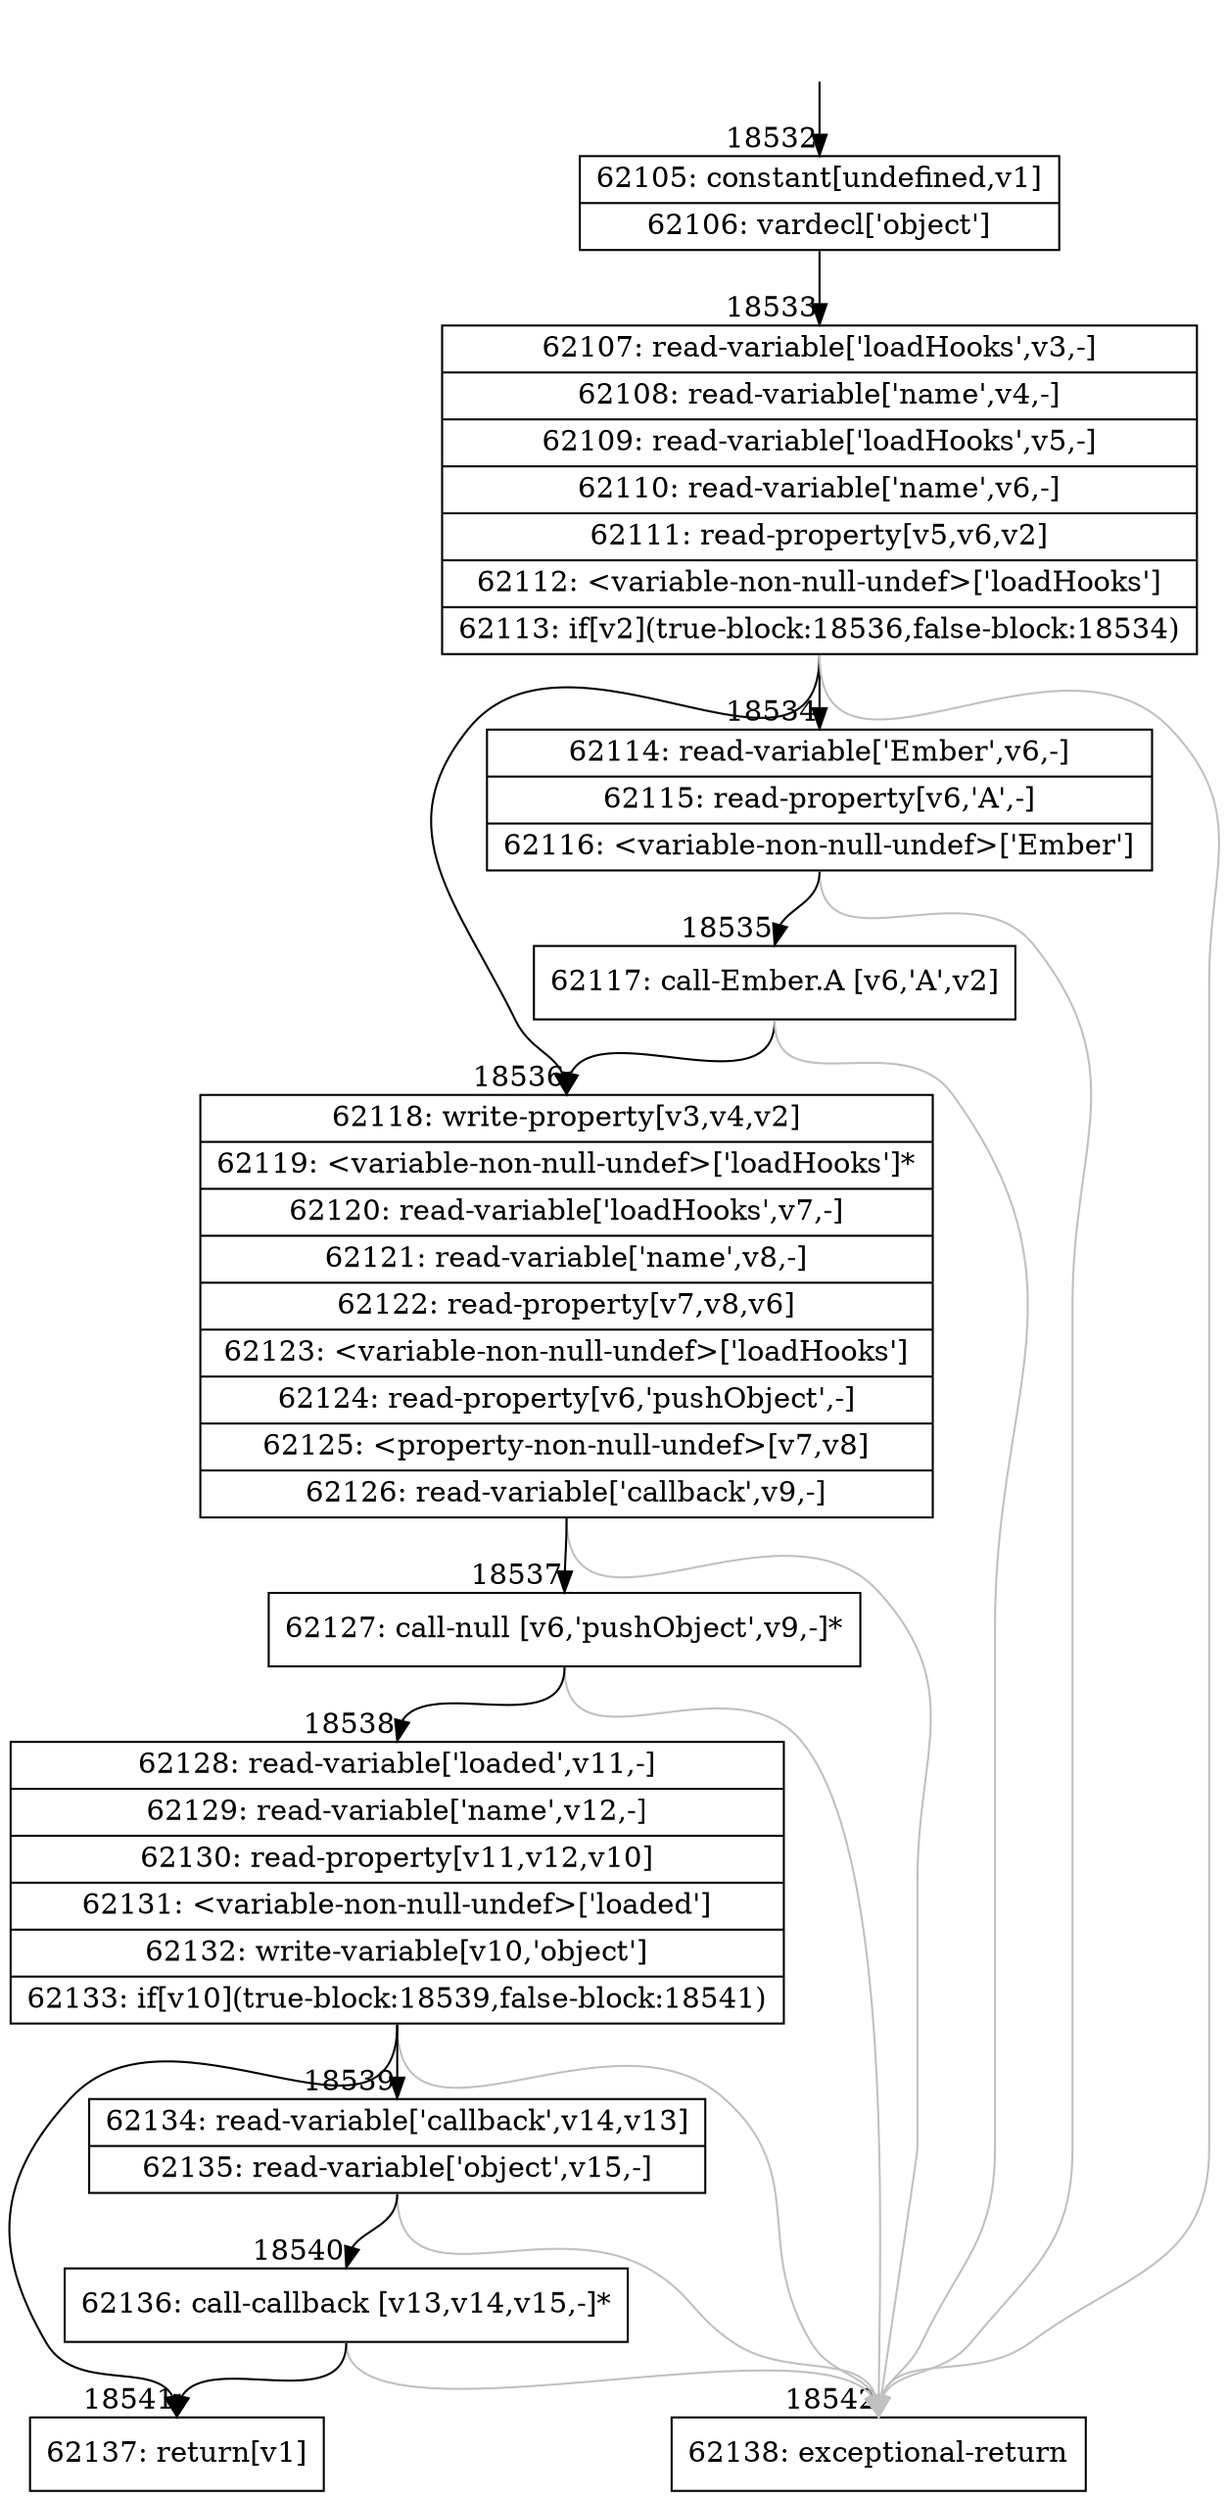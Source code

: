 digraph {
rankdir="TD"
BB_entry1596[shape=none,label=""];
BB_entry1596 -> BB18532 [tailport=s, headport=n, headlabel="    18532"]
BB18532 [shape=record label="{62105: constant[undefined,v1]|62106: vardecl['object']}" ] 
BB18532 -> BB18533 [tailport=s, headport=n, headlabel="      18533"]
BB18533 [shape=record label="{62107: read-variable['loadHooks',v3,-]|62108: read-variable['name',v4,-]|62109: read-variable['loadHooks',v5,-]|62110: read-variable['name',v6,-]|62111: read-property[v5,v6,v2]|62112: \<variable-non-null-undef\>['loadHooks']|62113: if[v2](true-block:18536,false-block:18534)}" ] 
BB18533 -> BB18536 [tailport=s, headport=n, headlabel="      18536"]
BB18533 -> BB18534 [tailport=s, headport=n, headlabel="      18534"]
BB18533 -> BB18542 [tailport=s, headport=n, color=gray, headlabel="      18542"]
BB18534 [shape=record label="{62114: read-variable['Ember',v6,-]|62115: read-property[v6,'A',-]|62116: \<variable-non-null-undef\>['Ember']}" ] 
BB18534 -> BB18535 [tailport=s, headport=n, headlabel="      18535"]
BB18534 -> BB18542 [tailport=s, headport=n, color=gray]
BB18535 [shape=record label="{62117: call-Ember.A [v6,'A',v2]}" ] 
BB18535 -> BB18536 [tailport=s, headport=n]
BB18535 -> BB18542 [tailport=s, headport=n, color=gray]
BB18536 [shape=record label="{62118: write-property[v3,v4,v2]|62119: \<variable-non-null-undef\>['loadHooks']*|62120: read-variable['loadHooks',v7,-]|62121: read-variable['name',v8,-]|62122: read-property[v7,v8,v6]|62123: \<variable-non-null-undef\>['loadHooks']|62124: read-property[v6,'pushObject',-]|62125: \<property-non-null-undef\>[v7,v8]|62126: read-variable['callback',v9,-]}" ] 
BB18536 -> BB18537 [tailport=s, headport=n, headlabel="      18537"]
BB18536 -> BB18542 [tailport=s, headport=n, color=gray]
BB18537 [shape=record label="{62127: call-null [v6,'pushObject',v9,-]*}" ] 
BB18537 -> BB18538 [tailport=s, headport=n, headlabel="      18538"]
BB18537 -> BB18542 [tailport=s, headport=n, color=gray]
BB18538 [shape=record label="{62128: read-variable['loaded',v11,-]|62129: read-variable['name',v12,-]|62130: read-property[v11,v12,v10]|62131: \<variable-non-null-undef\>['loaded']|62132: write-variable[v10,'object']|62133: if[v10](true-block:18539,false-block:18541)}" ] 
BB18538 -> BB18539 [tailport=s, headport=n, headlabel="      18539"]
BB18538 -> BB18541 [tailport=s, headport=n, headlabel="      18541"]
BB18538 -> BB18542 [tailport=s, headport=n, color=gray]
BB18539 [shape=record label="{62134: read-variable['callback',v14,v13]|62135: read-variable['object',v15,-]}" ] 
BB18539 -> BB18540 [tailport=s, headport=n, headlabel="      18540"]
BB18539 -> BB18542 [tailport=s, headport=n, color=gray]
BB18540 [shape=record label="{62136: call-callback [v13,v14,v15,-]*}" ] 
BB18540 -> BB18541 [tailport=s, headport=n]
BB18540 -> BB18542 [tailport=s, headport=n, color=gray]
BB18541 [shape=record label="{62137: return[v1]}" ] 
BB18542 [shape=record label="{62138: exceptional-return}" ] 
//#$~ 34759
}
